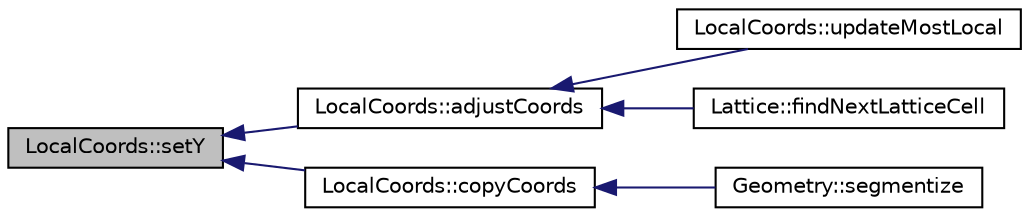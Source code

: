 digraph "LocalCoords::setY"
{
  edge [fontname="Helvetica",fontsize="10",labelfontname="Helvetica",labelfontsize="10"];
  node [fontname="Helvetica",fontsize="10",shape=record];
  rankdir="LR";
  Node1 [label="LocalCoords::setY",height=0.2,width=0.4,color="black", fillcolor="grey75", style="filled" fontcolor="black"];
  Node1 -> Node2 [dir="back",color="midnightblue",fontsize="10",style="solid",fontname="Helvetica"];
  Node2 [label="LocalCoords::adjustCoords",height=0.2,width=0.4,color="black", fillcolor="white", style="filled",URL="$classLocalCoords.html#a9a554dc0de187957849d1577cba7a277",tooltip="Translate all of the x,y coordinates for each LocalCoords object in the linked list."];
  Node2 -> Node3 [dir="back",color="midnightblue",fontsize="10",style="solid",fontname="Helvetica"];
  Node3 [label="LocalCoords::updateMostLocal",height=0.2,width=0.4,color="black", fillcolor="white", style="filled",URL="$classLocalCoords.html#a371080a986073525f2e0572345e438c7",tooltip="Update the last element in the linked list (the one at the lowest level of nested Universes) to have ..."];
  Node2 -> Node4 [dir="back",color="midnightblue",fontsize="10",style="solid",fontname="Helvetica"];
  Node4 [label="Lattice::findNextLatticeCell",height=0.2,width=0.4,color="black", fillcolor="white", style="filled",URL="$classLattice.html#a74e06905bc0f096fa4fb1b97420b0825",tooltip="Finds the next Cell for a LocalCoords object along a trajectory defined by some angle (in radians fro..."];
  Node1 -> Node5 [dir="back",color="midnightblue",fontsize="10",style="solid",fontname="Helvetica"];
  Node5 [label="LocalCoords::copyCoords",height=0.2,width=0.4,color="black", fillcolor="white", style="filled",URL="$classLocalCoords.html#a5a5ed42ca7ccf274f548134f9d56d9f8",tooltip="Copies a LocalCoords&#39; values to this one. details Given a pointer to a LocalCoords, it first prunes it and then creates a copy of the linked list of LocalCoords in the linked list below this one to give to the input LocalCoords."];
  Node5 -> Node6 [dir="back",color="midnightblue",fontsize="10",style="solid",fontname="Helvetica"];
  Node6 [label="Geometry::segmentize",height=0.2,width=0.4,color="black", fillcolor="white", style="filled",URL="$classGeometry.html#a21a092d997179d6bea6c66f592faa6de",tooltip="This method performs ray tracing to create Track segments within each flat source region in the Geome..."];
}

